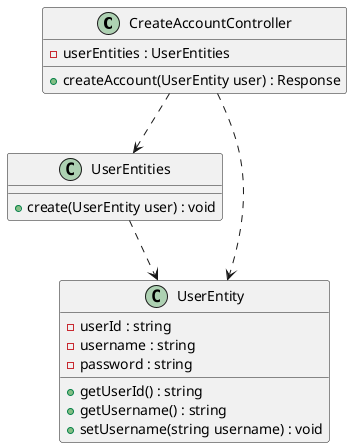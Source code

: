 @startuml
skinparam BackgroundColor transparent

class CreateAccountController
{
    -userEntities : UserEntities
    +createAccount(UserEntity user) : Response
}

class UserEntities
{
    +create(UserEntity user) : void
}

class UserEntity
{
    -userId : string
    -username : string
    -password : string

    +getUserId() : string
    +getUsername() : string
    +setUsername(string username) : void
}

CreateAccountController ..> UserEntities
CreateAccountController ..> UserEntity
UserEntities ..> UserEntity

@enduml